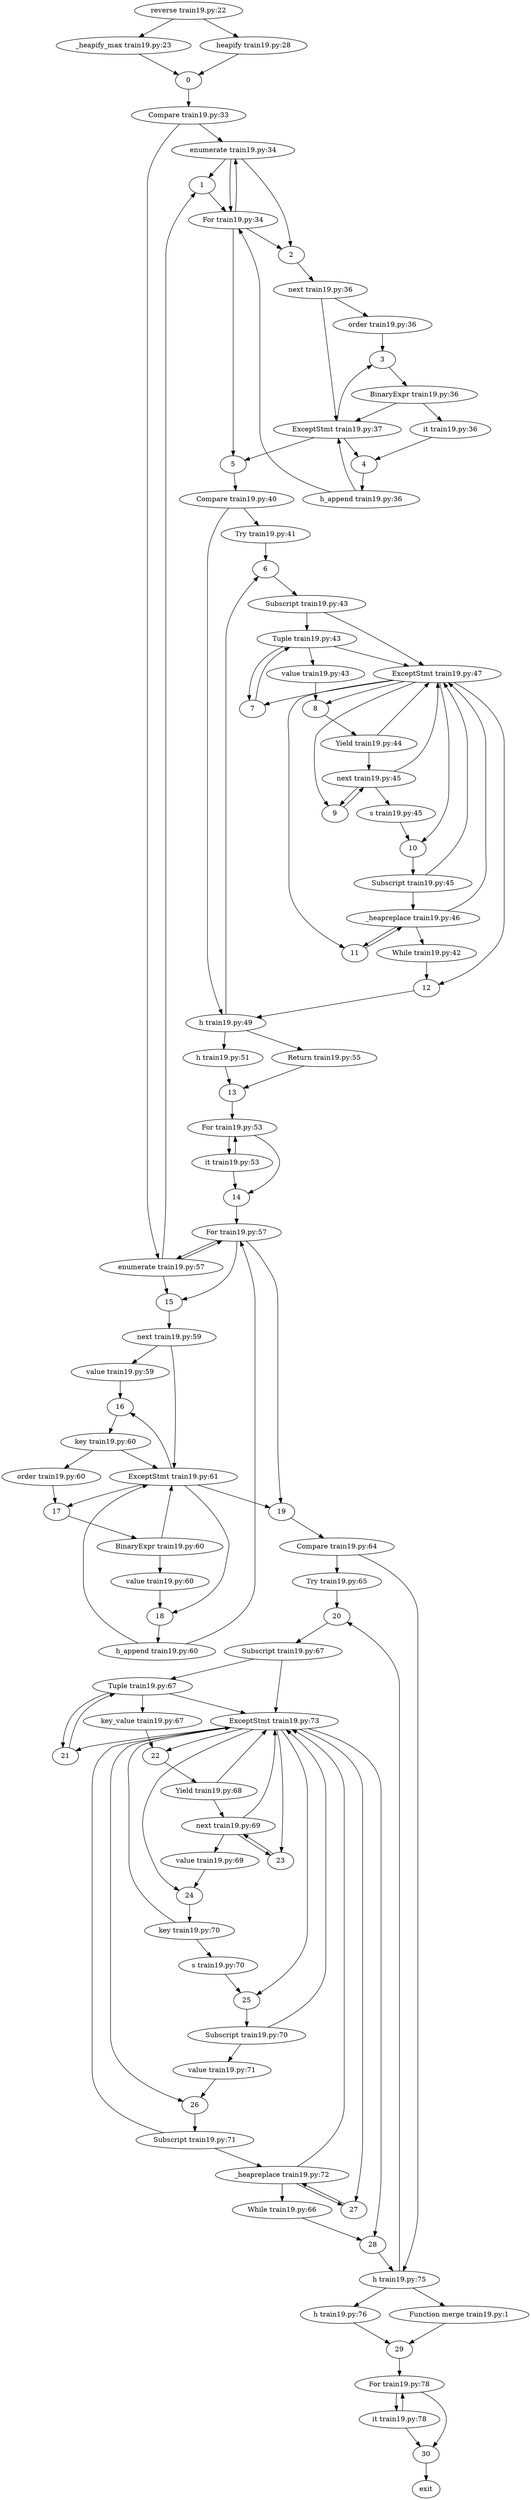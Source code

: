 strict digraph {"reverse train19.py:22" -> "_heapify_max train19.py:23"
-> "0"
"reverse train19.py:22" -> "heapify train19.py:28"
-> "0"
->
"Compare train19.py:33" -> "enumerate train19.py:34"
-> "1"
"Compare train19.py:33" -> "enumerate train19.py:57"
-> "1"
->
"For train19.py:34" -> "enumerate train19.py:34"
-> "2"
"enumerate train19.py:34" -> "For train19.py:34"
-> "2"
->
"next train19.py:36" -> "order train19.py:36"
-> "3"
"next train19.py:36" -> "ExceptStmt train19.py:37"
-> "3"
->
"BinaryExpr train19.py:36" -> "it train19.py:36"
-> "4"
"BinaryExpr train19.py:36" -> "ExceptStmt train19.py:37"
-> "4"
->
"h_append train19.py:36" -> "For train19.py:34"
-> "5"
"h_append train19.py:36" -> "ExceptStmt train19.py:37"
-> "5"
->
"Compare train19.py:40" -> "Try train19.py:41"
-> "6"
"Compare train19.py:40" -> "h train19.py:49"
-> "6"
->
"Subscript train19.py:43" -> "Tuple train19.py:43"
-> "7"
"Subscript train19.py:43" -> "ExceptStmt train19.py:47"
-> "7"
->
"Tuple train19.py:43" -> "value train19.py:43"
-> "8"
"Tuple train19.py:43" -> "ExceptStmt train19.py:47"
-> "8"
->
"Yield train19.py:44" -> "next train19.py:45"
-> "9"
"Yield train19.py:44" -> "ExceptStmt train19.py:47"
-> "9"
->
"next train19.py:45" -> "s train19.py:45"
-> "10"
"next train19.py:45" -> "ExceptStmt train19.py:47"
-> "10"
->
"Subscript train19.py:45" -> "_heapreplace train19.py:46"
-> "11"
"Subscript train19.py:45" -> "ExceptStmt train19.py:47"
-> "11"
->
"_heapreplace train19.py:46" -> "While train19.py:42"
-> "12"
"_heapreplace train19.py:46" -> "ExceptStmt train19.py:47"
-> "12"
->
"h train19.py:49" -> "h train19.py:51"
-> "13"
"h train19.py:49" -> "Return train19.py:55"
-> "13"
->
"For train19.py:53" -> "it train19.py:53"
-> "14"
"it train19.py:53" -> "For train19.py:53"
-> "14"
->
"For train19.py:57" -> "enumerate train19.py:57"
-> "15"
"enumerate train19.py:57" -> "For train19.py:57"
-> "15"
->
"next train19.py:59" -> "value train19.py:59"
-> "16"
"next train19.py:59" -> "ExceptStmt train19.py:61"
-> "16"
->
"key train19.py:60" -> "order train19.py:60"
-> "17"
"key train19.py:60" -> "ExceptStmt train19.py:61"
-> "17"
->
"BinaryExpr train19.py:60" -> "value train19.py:60"
-> "18"
"BinaryExpr train19.py:60" -> "ExceptStmt train19.py:61"
-> "18"
->
"h_append train19.py:60" -> "For train19.py:57"
-> "19"
"h_append train19.py:60" -> "ExceptStmt train19.py:61"
-> "19"
->
"Compare train19.py:64" -> "Try train19.py:65"
-> "20"
"Compare train19.py:64" -> "h train19.py:75"
-> "20"
->
"Subscript train19.py:67" -> "Tuple train19.py:67"
-> "21"
"Subscript train19.py:67" -> "ExceptStmt train19.py:73"
-> "21"
->
"Tuple train19.py:67" -> "key_value train19.py:67"
-> "22"
"Tuple train19.py:67" -> "ExceptStmt train19.py:73"
-> "22"
->
"Yield train19.py:68" -> "next train19.py:69"
-> "23"
"Yield train19.py:68" -> "ExceptStmt train19.py:73"
-> "23"
->
"next train19.py:69" -> "value train19.py:69"
-> "24"
"next train19.py:69" -> "ExceptStmt train19.py:73"
-> "24"
->
"key train19.py:70" -> "s train19.py:70"
-> "25"
"key train19.py:70" -> "ExceptStmt train19.py:73"
-> "25"
->
"Subscript train19.py:70" -> "value train19.py:71"
-> "26"
"Subscript train19.py:70" -> "ExceptStmt train19.py:73"
-> "26"
->
"Subscript train19.py:71" -> "_heapreplace train19.py:72"
-> "27"
"Subscript train19.py:71" -> "ExceptStmt train19.py:73"
-> "27"
->
"_heapreplace train19.py:72" -> "While train19.py:66"
-> "28"
"_heapreplace train19.py:72" -> "ExceptStmt train19.py:73"
-> "28"
->
"h train19.py:75" -> "h train19.py:76"
-> "29"
"h train19.py:75" -> "Function merge train19.py:1"
-> "29"
->
"For train19.py:78" -> "it train19.py:78"
-> "30"
"it train19.py:78" -> "For train19.py:78"
-> "30"
->
exit
}